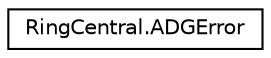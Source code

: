 digraph "Graphical Class Hierarchy"
{
 // LATEX_PDF_SIZE
  edge [fontname="Helvetica",fontsize="10",labelfontname="Helvetica",labelfontsize="10"];
  node [fontname="Helvetica",fontsize="10",shape=record];
  rankdir="LR";
  Node0 [label="RingCentral.ADGError",height=0.2,width=0.4,color="black", fillcolor="white", style="filled",URL="$classRingCentral_1_1ADGError.html",tooltip="Description of an error occurred during request processing. This data type can be used only in readon..."];
}
